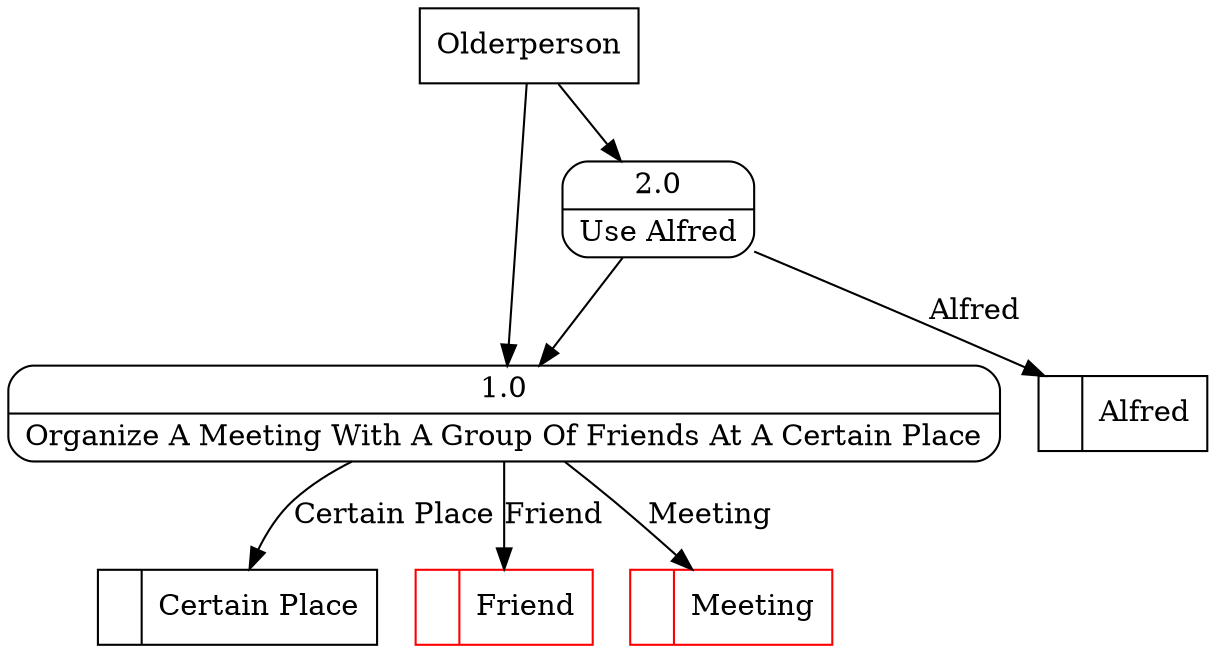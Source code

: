 digraph dfd2{ 
node[shape=record]
200 [label="<f0>  |<f1> Certain Place " ];
201 [label="<f0>  |<f1> Alfred " ];
202 [label="<f0>  |<f1> Friend " color=red];
203 [label="<f0>  |<f1> Meeting " color=red];
204 [label="Olderperson" shape=box];
205 [label="{<f0> 1.0|<f1> Organize A Meeting With A Group Of Friends At A Certain Place }" shape=Mrecord];
206 [label="{<f0> 2.0|<f1> Use Alfred }" shape=Mrecord];
204 -> 205
204 -> 206
205 -> 203 [label="Meeting"]
205 -> 202 [label="Friend"]
205 -> 200 [label="Certain Place"]
206 -> 205
206 -> 201 [label="Alfred"]
}